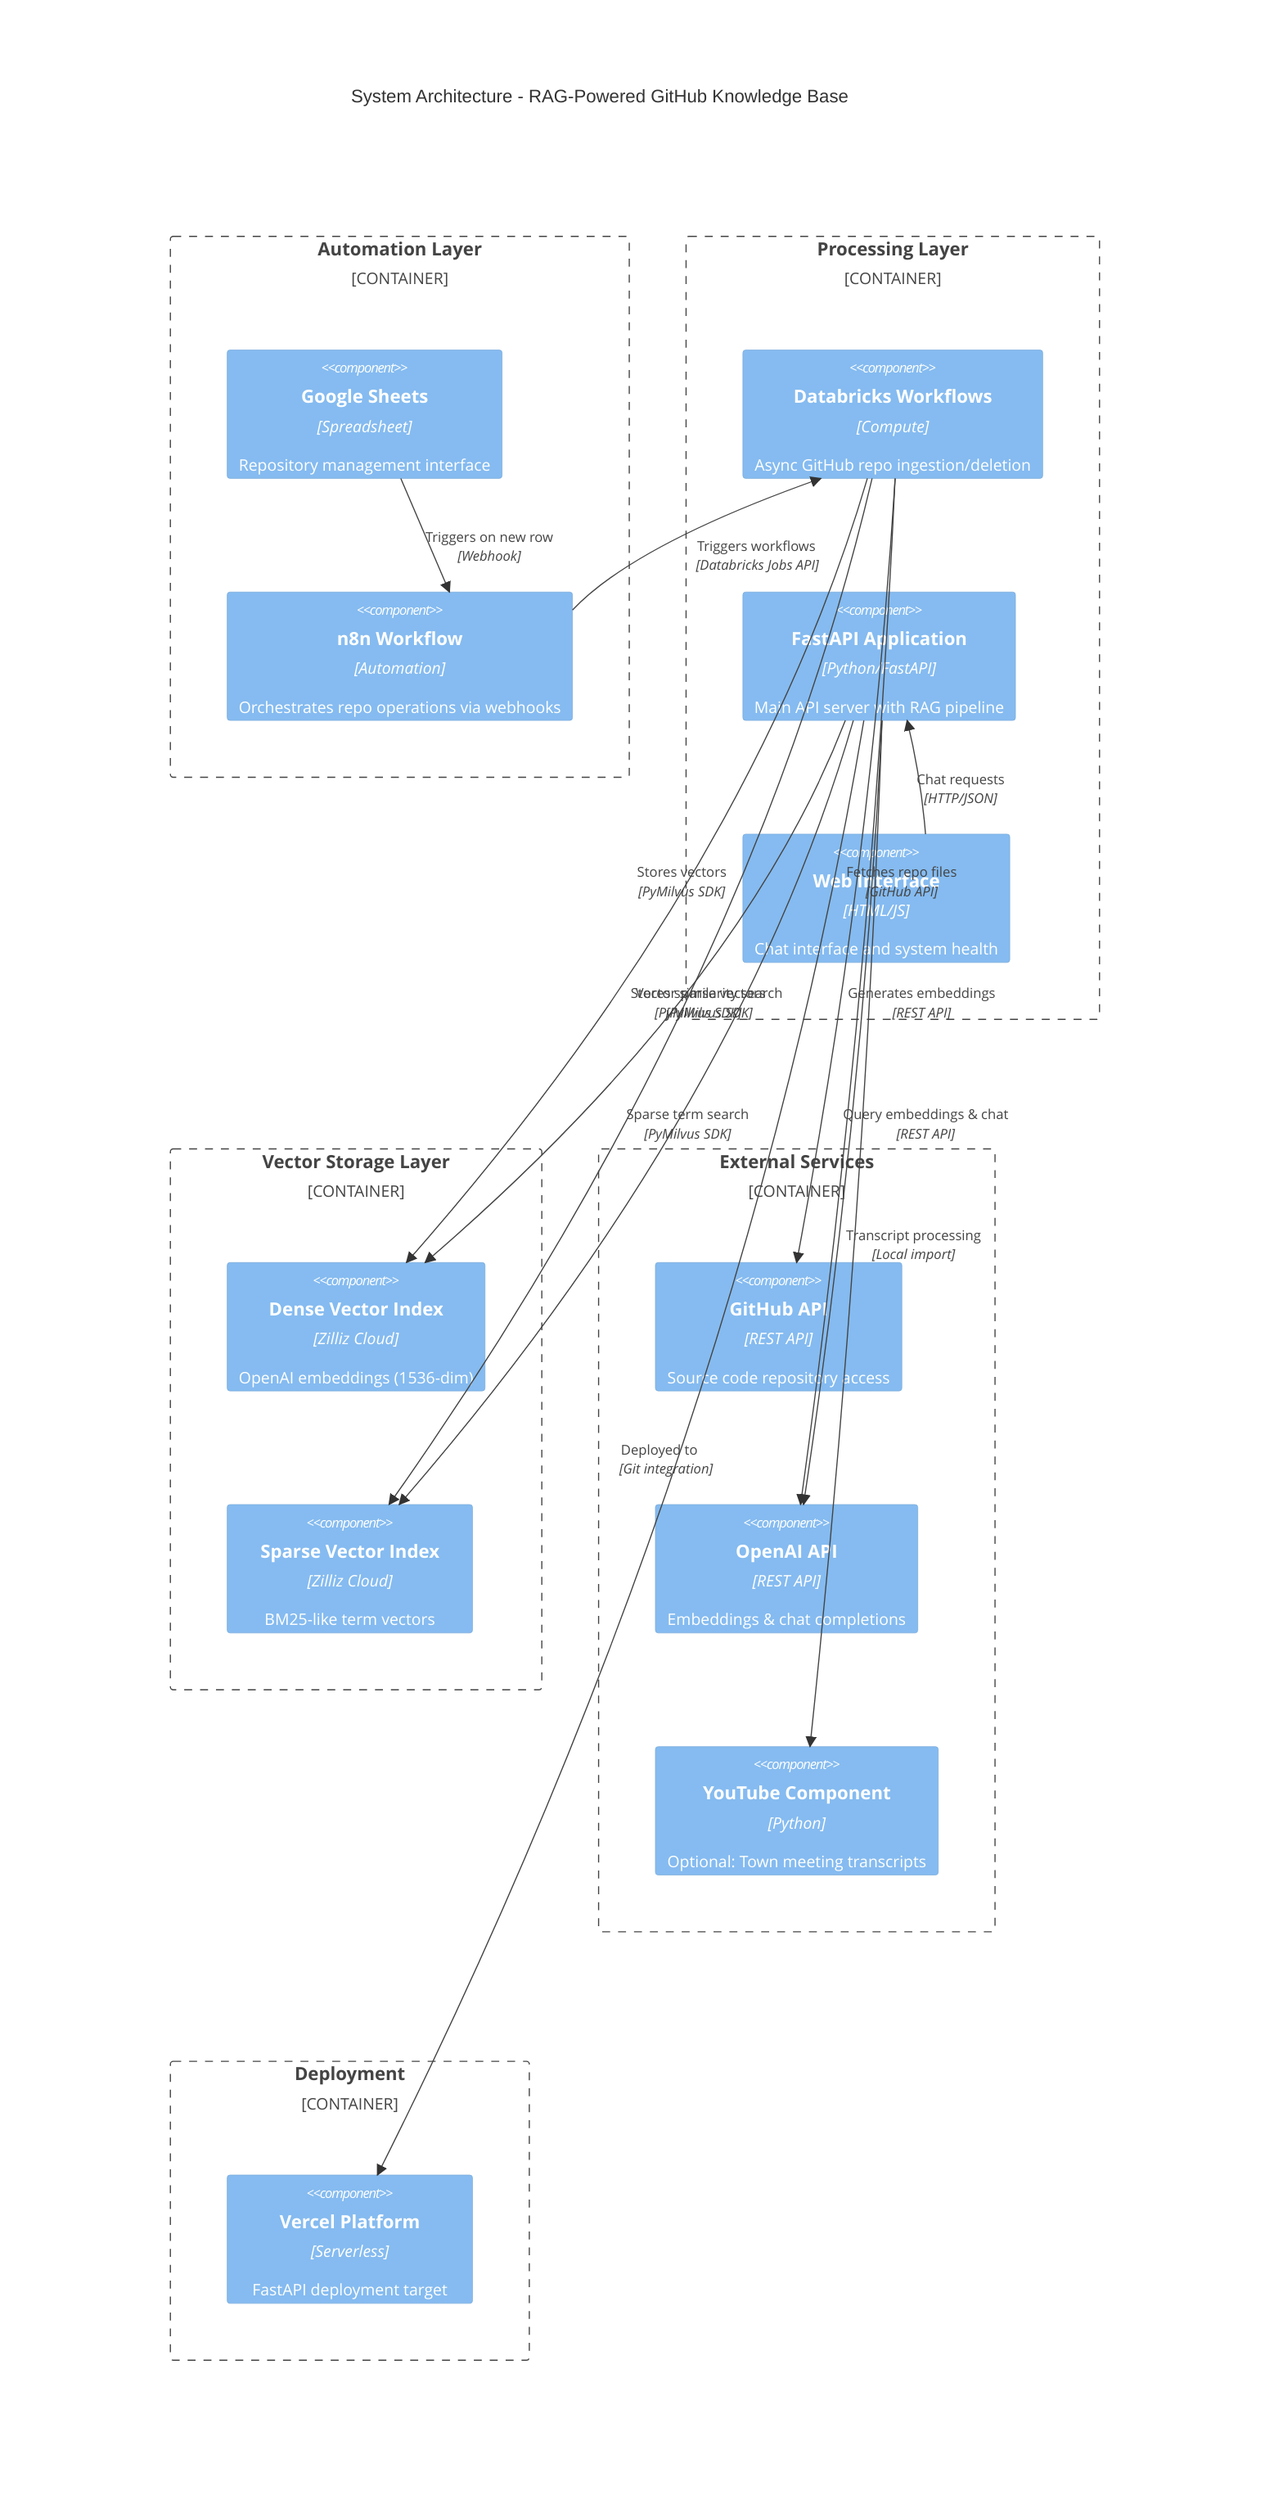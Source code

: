 C4Component
    title System Architecture - RAG-Powered GitHub Knowledge Base

    Container_Boundary(automation, "Automation Layer") {
        Component(googlesheets, "Google Sheets", "Spreadsheet", "Repository management interface")
        Component(n8n, "n8n Workflow", "Automation", "Orchestrates repo operations via webhooks")
    }

    Container_Boundary(processing, "Processing Layer") {
        Component(databricks, "Databricks Workflows", "Compute", "Async GitHub repo ingestion/deletion")
        Component(fastapi, "FastAPI Application", "Python/FastAPI", "Main API server with RAG pipeline")
        Component(webui, "Web Interface", "HTML/JS", "Chat interface and system health")
    }

    Container_Boundary(storage, "Vector Storage Layer") {
        Component(zilliz_dense, "Dense Vector Index", "Zilliz Cloud", "OpenAI embeddings (1536-dim)")
        Component(zilliz_sparse, "Sparse Vector Index", "Zilliz Cloud", "BM25-like term vectors")
    }

    Container_Boundary(external, "External Services") {
        Component(github_api, "GitHub API", "REST API", "Source code repository access")
        Component(openai_api, "OpenAI API", "REST API", "Embeddings & chat completions")
        Component(youtube, "YouTube Component", "Python", "Optional: Town meeting transcripts")
    }

    Container_Boundary(deployment, "Deployment") {
        Component(vercel, "Vercel Platform", "Serverless", "FastAPI deployment target")
    }

    %% Automation Flow
    Rel(googlesheets, n8n, "Triggers on new row", "Webhook")
    Rel(n8n, databricks, "Triggers workflows", "Databricks Jobs API")

    %% Processing Flow
    Rel(databricks, github_api, "Fetches repo files", "GitHub API")
    Rel(databricks, openai_api, "Generates embeddings", "REST API")
    Rel(databricks, zilliz_dense, "Stores vectors", "PyMilvus SDK")
    Rel(databricks, zilliz_sparse, "Stores sparse vectors", "PyMilvus SDK")

    %% RAG Pipeline
    Rel(webui, fastapi, "Chat requests", "HTTP/JSON")
    Rel(fastapi, openai_api, "Query embeddings & chat", "REST API")
    Rel(fastapi, zilliz_dense, "Vector similarity search", "PyMilvus SDK")
    Rel(fastapi, zilliz_sparse, "Sparse term search", "PyMilvus SDK")

    %% Optional Components
    Rel(fastapi, youtube, "Transcript processing", "Local import")

    %% Deployment
    Rel(fastapi, vercel, "Deployed to", "Git integration")